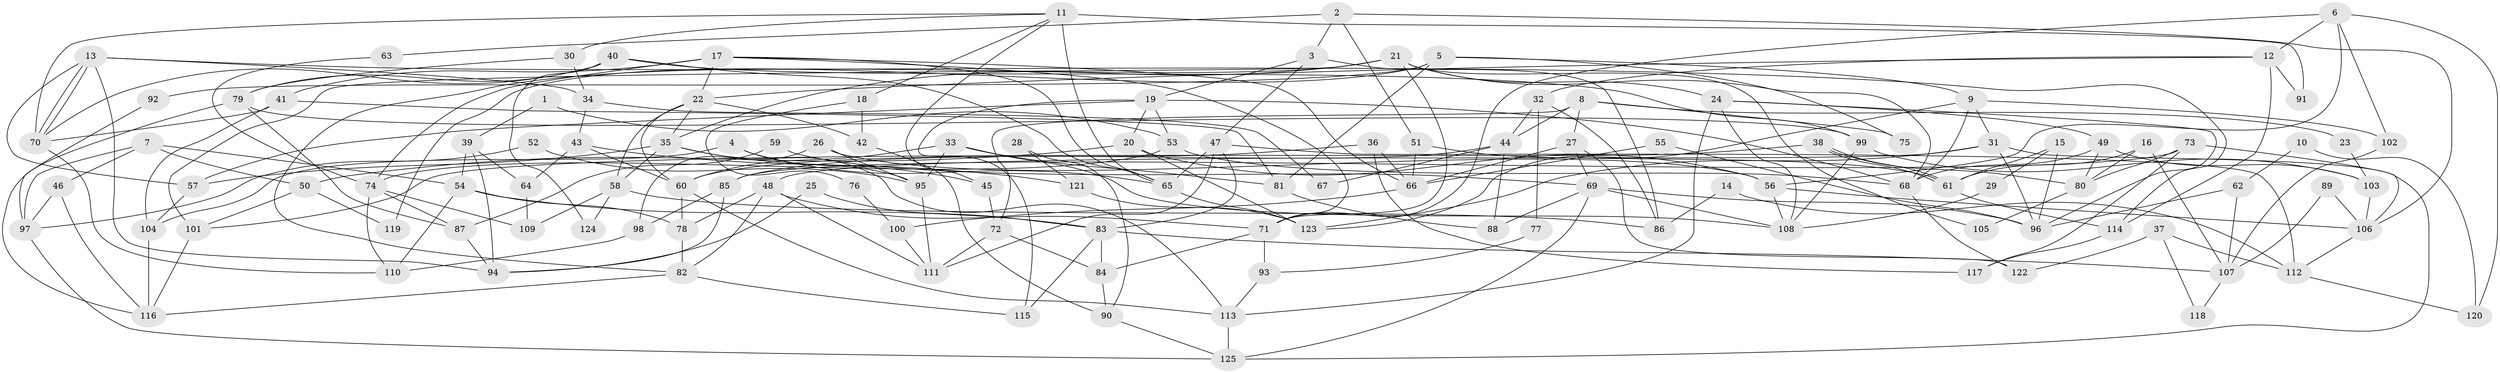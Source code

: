 // coarse degree distribution, {4: 0.1, 7: 0.12, 3: 0.18, 5: 0.2, 8: 0.1, 6: 0.12, 10: 0.06, 11: 0.04, 9: 0.02, 12: 0.04, 14: 0.02}
// Generated by graph-tools (version 1.1) at 2025/37/03/04/25 23:37:02]
// undirected, 125 vertices, 250 edges
graph export_dot {
  node [color=gray90,style=filled];
  1;
  2;
  3;
  4;
  5;
  6;
  7;
  8;
  9;
  10;
  11;
  12;
  13;
  14;
  15;
  16;
  17;
  18;
  19;
  20;
  21;
  22;
  23;
  24;
  25;
  26;
  27;
  28;
  29;
  30;
  31;
  32;
  33;
  34;
  35;
  36;
  37;
  38;
  39;
  40;
  41;
  42;
  43;
  44;
  45;
  46;
  47;
  48;
  49;
  50;
  51;
  52;
  53;
  54;
  55;
  56;
  57;
  58;
  59;
  60;
  61;
  62;
  63;
  64;
  65;
  66;
  67;
  68;
  69;
  70;
  71;
  72;
  73;
  74;
  75;
  76;
  77;
  78;
  79;
  80;
  81;
  82;
  83;
  84;
  85;
  86;
  87;
  88;
  89;
  90;
  91;
  92;
  93;
  94;
  95;
  96;
  97;
  98;
  99;
  100;
  101;
  102;
  103;
  104;
  105;
  106;
  107;
  108;
  109;
  110;
  111;
  112;
  113;
  114;
  115;
  116;
  117;
  118;
  119;
  120;
  121;
  122;
  123;
  124;
  125;
  1 -- 39;
  1 -- 53;
  2 -- 3;
  2 -- 106;
  2 -- 51;
  2 -- 63;
  3 -- 47;
  3 -- 19;
  3 -- 86;
  4 -- 65;
  4 -- 104;
  4 -- 95;
  5 -- 9;
  5 -- 81;
  5 -- 75;
  5 -- 92;
  5 -- 119;
  6 -- 71;
  6 -- 102;
  6 -- 12;
  6 -- 56;
  6 -- 120;
  7 -- 97;
  7 -- 50;
  7 -- 46;
  7 -- 54;
  8 -- 72;
  8 -- 44;
  8 -- 23;
  8 -- 27;
  8 -- 75;
  9 -- 68;
  9 -- 31;
  9 -- 102;
  9 -- 123;
  10 -- 120;
  10 -- 62;
  11 -- 65;
  11 -- 30;
  11 -- 18;
  11 -- 45;
  11 -- 70;
  11 -- 91;
  12 -- 114;
  12 -- 22;
  12 -- 32;
  12 -- 91;
  13 -- 70;
  13 -- 70;
  13 -- 57;
  13 -- 34;
  13 -- 94;
  13 -- 114;
  14 -- 112;
  14 -- 86;
  15 -- 96;
  15 -- 61;
  15 -- 29;
  16 -- 80;
  16 -- 61;
  16 -- 107;
  17 -- 74;
  17 -- 41;
  17 -- 22;
  17 -- 65;
  17 -- 66;
  17 -- 71;
  18 -- 42;
  18 -- 76;
  19 -- 53;
  19 -- 115;
  19 -- 20;
  19 -- 57;
  19 -- 68;
  20 -- 56;
  20 -- 50;
  20 -- 123;
  21 -- 24;
  21 -- 35;
  21 -- 68;
  21 -- 71;
  21 -- 82;
  21 -- 101;
  21 -- 105;
  22 -- 35;
  22 -- 42;
  22 -- 58;
  22 -- 60;
  23 -- 103;
  24 -- 113;
  24 -- 108;
  24 -- 49;
  24 -- 96;
  25 -- 94;
  25 -- 83;
  26 -- 95;
  26 -- 98;
  26 -- 56;
  27 -- 66;
  27 -- 69;
  27 -- 122;
  28 -- 121;
  28 -- 90;
  29 -- 108;
  30 -- 79;
  30 -- 34;
  31 -- 48;
  31 -- 123;
  31 -- 96;
  31 -- 125;
  32 -- 86;
  32 -- 44;
  32 -- 77;
  33 -- 95;
  33 -- 108;
  33 -- 60;
  33 -- 81;
  34 -- 43;
  34 -- 67;
  35 -- 113;
  35 -- 45;
  35 -- 57;
  35 -- 58;
  36 -- 60;
  36 -- 66;
  36 -- 117;
  37 -- 112;
  37 -- 122;
  37 -- 118;
  38 -- 61;
  38 -- 61;
  38 -- 101;
  38 -- 80;
  39 -- 54;
  39 -- 94;
  39 -- 64;
  40 -- 65;
  40 -- 70;
  40 -- 79;
  40 -- 99;
  40 -- 124;
  41 -- 70;
  41 -- 104;
  41 -- 81;
  42 -- 90;
  43 -- 64;
  43 -- 60;
  43 -- 121;
  44 -- 88;
  44 -- 67;
  44 -- 85;
  45 -- 72;
  46 -- 116;
  46 -- 97;
  47 -- 83;
  47 -- 65;
  47 -- 111;
  47 -- 112;
  48 -- 82;
  48 -- 71;
  48 -- 78;
  48 -- 111;
  49 -- 68;
  49 -- 80;
  49 -- 103;
  50 -- 101;
  50 -- 119;
  51 -- 61;
  51 -- 66;
  52 -- 95;
  52 -- 97;
  53 -- 68;
  53 -- 74;
  54 -- 78;
  54 -- 83;
  54 -- 110;
  55 -- 66;
  55 -- 96;
  56 -- 106;
  56 -- 108;
  57 -- 104;
  58 -- 86;
  58 -- 109;
  58 -- 124;
  59 -- 87;
  59 -- 69;
  60 -- 78;
  60 -- 113;
  61 -- 114;
  62 -- 96;
  62 -- 107;
  63 -- 74;
  64 -- 109;
  65 -- 123;
  66 -- 100;
  68 -- 122;
  69 -- 96;
  69 -- 88;
  69 -- 108;
  69 -- 125;
  70 -- 110;
  71 -- 84;
  71 -- 93;
  72 -- 111;
  72 -- 84;
  73 -- 106;
  73 -- 80;
  73 -- 85;
  73 -- 117;
  74 -- 87;
  74 -- 110;
  74 -- 109;
  76 -- 100;
  77 -- 93;
  78 -- 82;
  79 -- 99;
  79 -- 87;
  79 -- 116;
  80 -- 105;
  81 -- 88;
  82 -- 115;
  82 -- 116;
  83 -- 84;
  83 -- 107;
  83 -- 115;
  84 -- 90;
  85 -- 94;
  85 -- 98;
  87 -- 94;
  89 -- 106;
  89 -- 107;
  90 -- 125;
  92 -- 97;
  93 -- 113;
  95 -- 111;
  97 -- 125;
  98 -- 110;
  99 -- 108;
  99 -- 103;
  100 -- 111;
  101 -- 116;
  102 -- 107;
  103 -- 106;
  104 -- 116;
  106 -- 112;
  107 -- 118;
  112 -- 120;
  113 -- 125;
  114 -- 117;
  121 -- 123;
}
